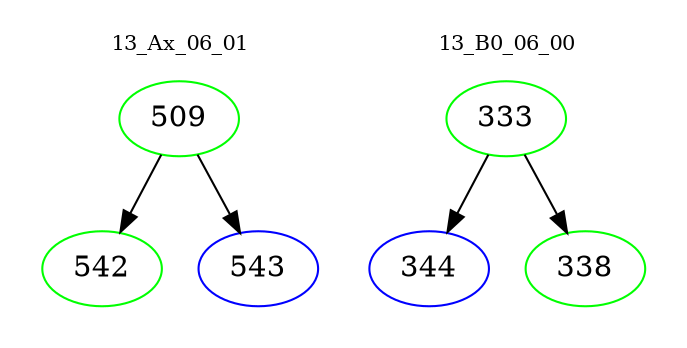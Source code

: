 digraph{
subgraph cluster_0 {
color = white
label = "13_Ax_06_01";
fontsize=10;
T0_509 [label="509", color="green"]
T0_509 -> T0_542 [color="black"]
T0_542 [label="542", color="green"]
T0_509 -> T0_543 [color="black"]
T0_543 [label="543", color="blue"]
}
subgraph cluster_1 {
color = white
label = "13_B0_06_00";
fontsize=10;
T1_333 [label="333", color="green"]
T1_333 -> T1_344 [color="black"]
T1_344 [label="344", color="blue"]
T1_333 -> T1_338 [color="black"]
T1_338 [label="338", color="green"]
}
}
